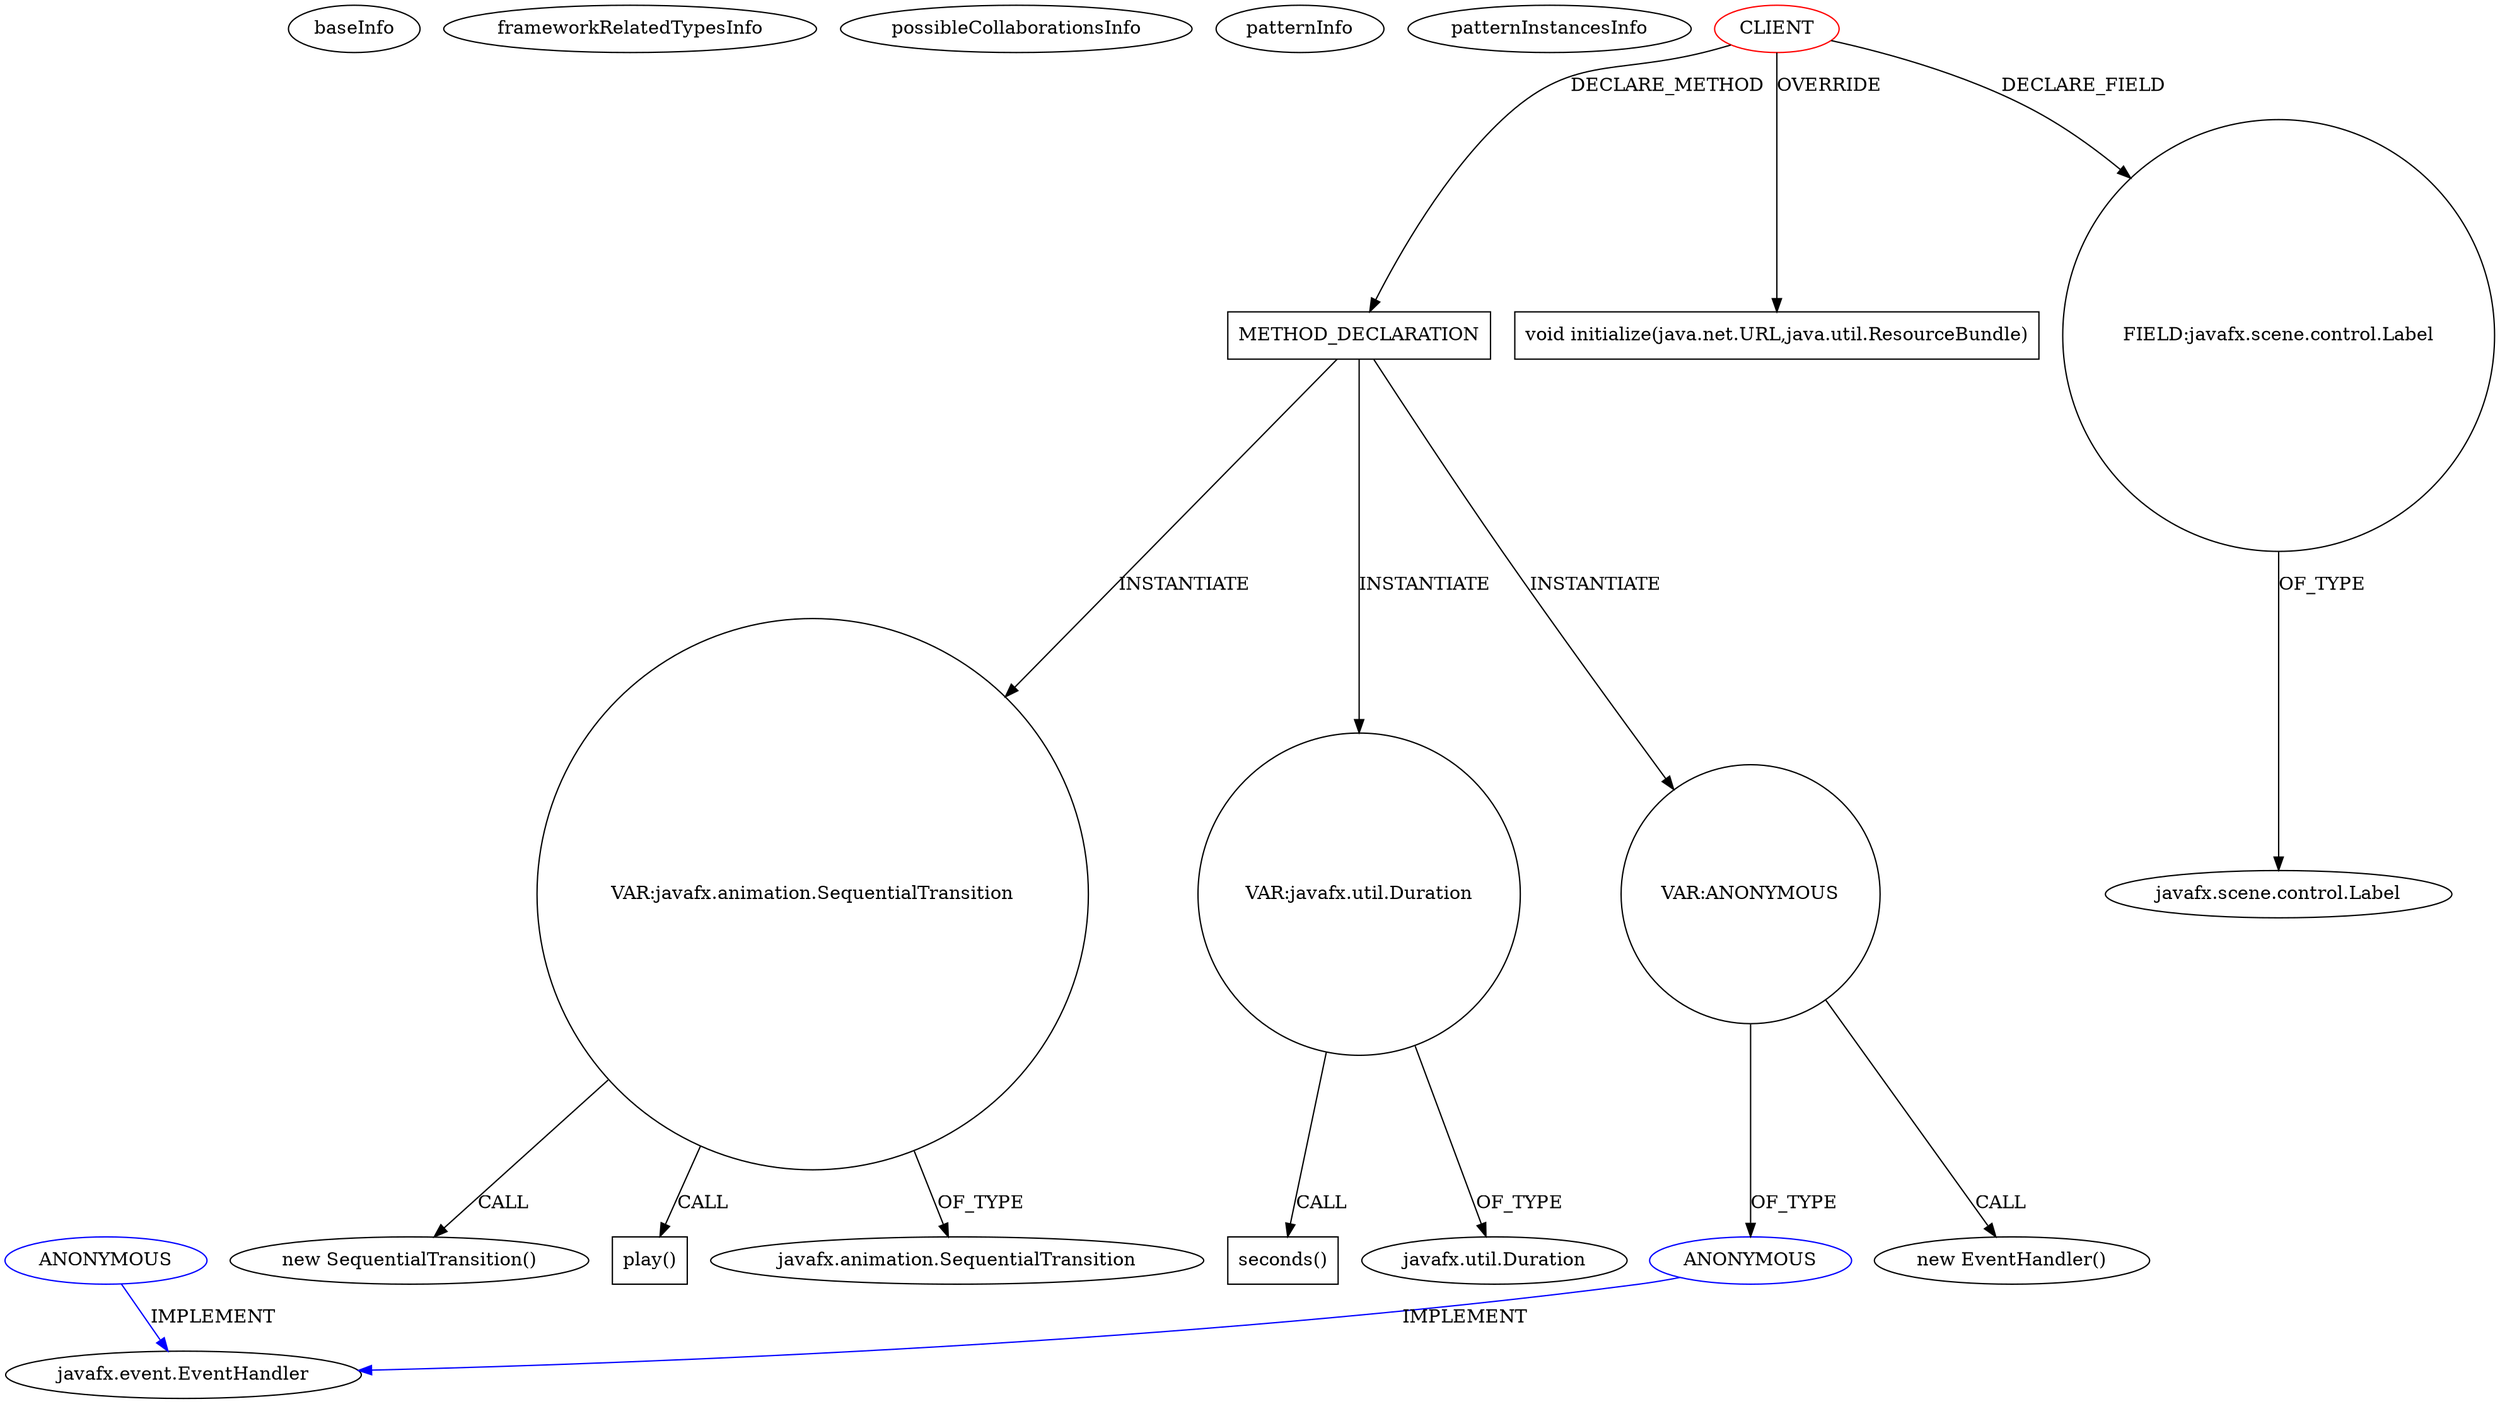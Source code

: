 digraph {
baseInfo[graphId=3915,category="pattern",isAnonymous=false,possibleRelation=false]
frameworkRelatedTypesInfo[]
possibleCollaborationsInfo[]
patternInfo[frequency=2.0,patternRootClient=0]
patternInstancesInfo[0="7thwheel-medaka-chan~/7thwheel-medaka-chan/medaka-chan-master/src/seventhwheel/pos/controller/MainController.java~MainController~25",1="ajithkp560-quizmaster~/ajithkp560-quizmaster/quizmaster-master/QuizProgram_SRC/QuizProgram/src/quizprogram/SampleController.java~SampleController~1753"]
337[label="new SequentialTransition()",vertexType="CONSTRUCTOR_CALL",isFrameworkType=false]
338[label="VAR:javafx.animation.SequentialTransition",vertexType="VARIABLE_EXPRESION",isFrameworkType=false,shape=circle]
347[label="play()",vertexType="INSIDE_CALL",isFrameworkType=false,shape=box]
339[label="javafx.animation.SequentialTransition",vertexType="FRAMEWORK_CLASS_TYPE",isFrameworkType=false]
288[label="METHOD_DECLARATION",vertexType="CLIENT_METHOD_DECLARATION",isFrameworkType=false,shape=box]
0[label="CLIENT",vertexType="ROOT_CLIENT_CLASS_DECLARATION",isFrameworkType=false,color=red]
16[label="void initialize(java.net.URL,java.util.ResourceBundle)",vertexType="OVERRIDING_METHOD_DECLARATION",isFrameworkType=false,shape=box]
310[label="VAR:javafx.util.Duration",vertexType="VARIABLE_EXPRESION",isFrameworkType=false,shape=circle]
334[label="seconds()",vertexType="INSIDE_CALL",isFrameworkType=false,shape=box]
4[label="FIELD:javafx.scene.control.Label",vertexType="FIELD_DECLARATION",isFrameworkType=false,shape=circle]
5[label="javafx.scene.control.Label",vertexType="FRAMEWORK_CLASS_TYPE",isFrameworkType=false]
91[label="javafx.util.Duration",vertexType="FRAMEWORK_CLASS_TYPE",isFrameworkType=false]
343[label="VAR:ANONYMOUS",vertexType="VARIABLE_EXPRESION",isFrameworkType=false,shape=circle]
344[label="ANONYMOUS",vertexType="REFERENCE_ANONYMOUS_DECLARATION",isFrameworkType=false,color=blue]
342[label="new EventHandler()",vertexType="CONSTRUCTOR_CALL",isFrameworkType=false]
117[label="javafx.event.EventHandler",vertexType="FRAMEWORK_INTERFACE_TYPE",isFrameworkType=false]
116[label="ANONYMOUS",vertexType="REFERENCE_ANONYMOUS_DECLARATION",isFrameworkType=false,color=blue]
116->117[label="IMPLEMENT",color=blue]
338->339[label="OF_TYPE"]
288->310[label="INSTANTIATE"]
288->338[label="INSTANTIATE"]
310->91[label="OF_TYPE"]
338->347[label="CALL"]
288->343[label="INSTANTIATE"]
4->5[label="OF_TYPE"]
343->344[label="OF_TYPE"]
344->117[label="IMPLEMENT",color=blue]
310->334[label="CALL"]
0->288[label="DECLARE_METHOD"]
0->16[label="OVERRIDE"]
0->4[label="DECLARE_FIELD"]
343->342[label="CALL"]
338->337[label="CALL"]
}
